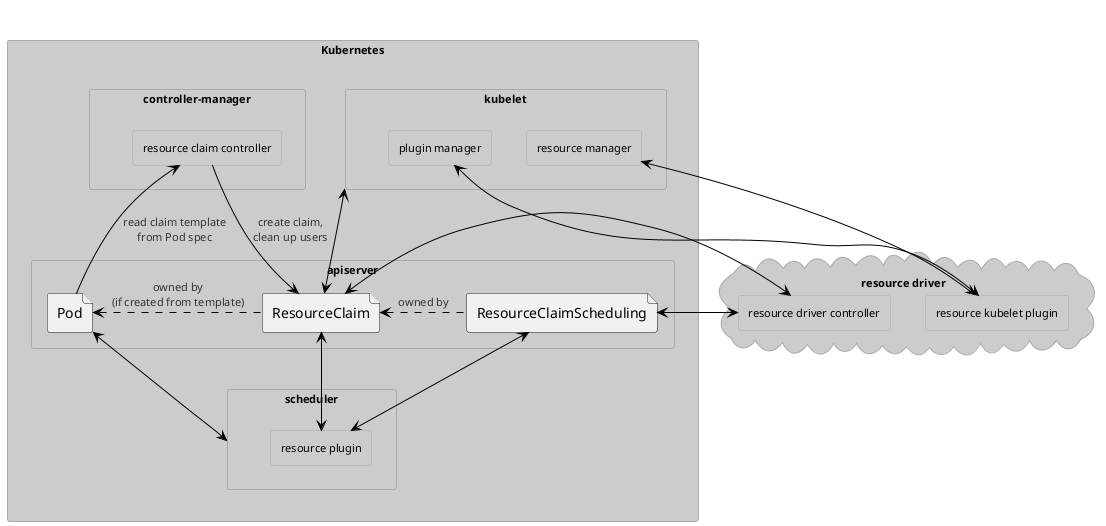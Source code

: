 @startuml
!theme reddress-lightblue
skinparam componentStyle rectangle

cloud "resource driver" {
  component "resource driver controller" as drivercontroller
  component "resource kubelet plugin" as driverplugin
}

component Kubernetes {
  component apiserver {
      file Pod
      file ResourceClaim
      file ResourceClaimScheduling
  }
  component scheduler {
    component "resource plugin" as k8sresourceplugin
  }
  component "controller-manager" as controllermanager {
    component "resource claim controller" as k8sresourceclaimcontroller
  }
  component kubelet {
    component "plugin manager" as pluginmanager
    component "resource manager" as resourcemanager
  }
}

controllermanager -[hidden]> kubelet
drivercontroller -[hidden]> driverplugin

Pod <. ResourceClaim: owned by\n(if created from template)
ResourceClaim <. ResourceClaimScheduling: owned by


Pod -u-> k8sresourceclaimcontroller: read claim template\nfrom Pod spec
ResourceClaim <-u- k8sresourceclaimcontroller: create claim,\nclean up users
ResourceClaim <-u-> kubelet
k8sresourceplugin <-u-> ResourceClaimScheduling

Pod <--> scheduler
ResourceClaim <--> k8sresourceplugin

ResourceClaim <-> drivercontroller
pluginmanager <-> driverplugin
resourcemanager <-> driverplugin
ResourceClaimScheduling <-> drivercontroller
@enduml
